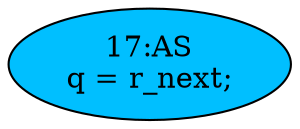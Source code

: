 strict digraph "" {
	node [label="\N"];
	"17:AS"	[ast="<pyverilog.vparser.ast.Assign object at 0x7f068bbe70d0>",
		def_var="['q']",
		fillcolor=deepskyblue,
		label="17:AS
q = r_next;",
		statements="[]",
		style=filled,
		typ=Assign,
		use_var="['r_next']"];
}
